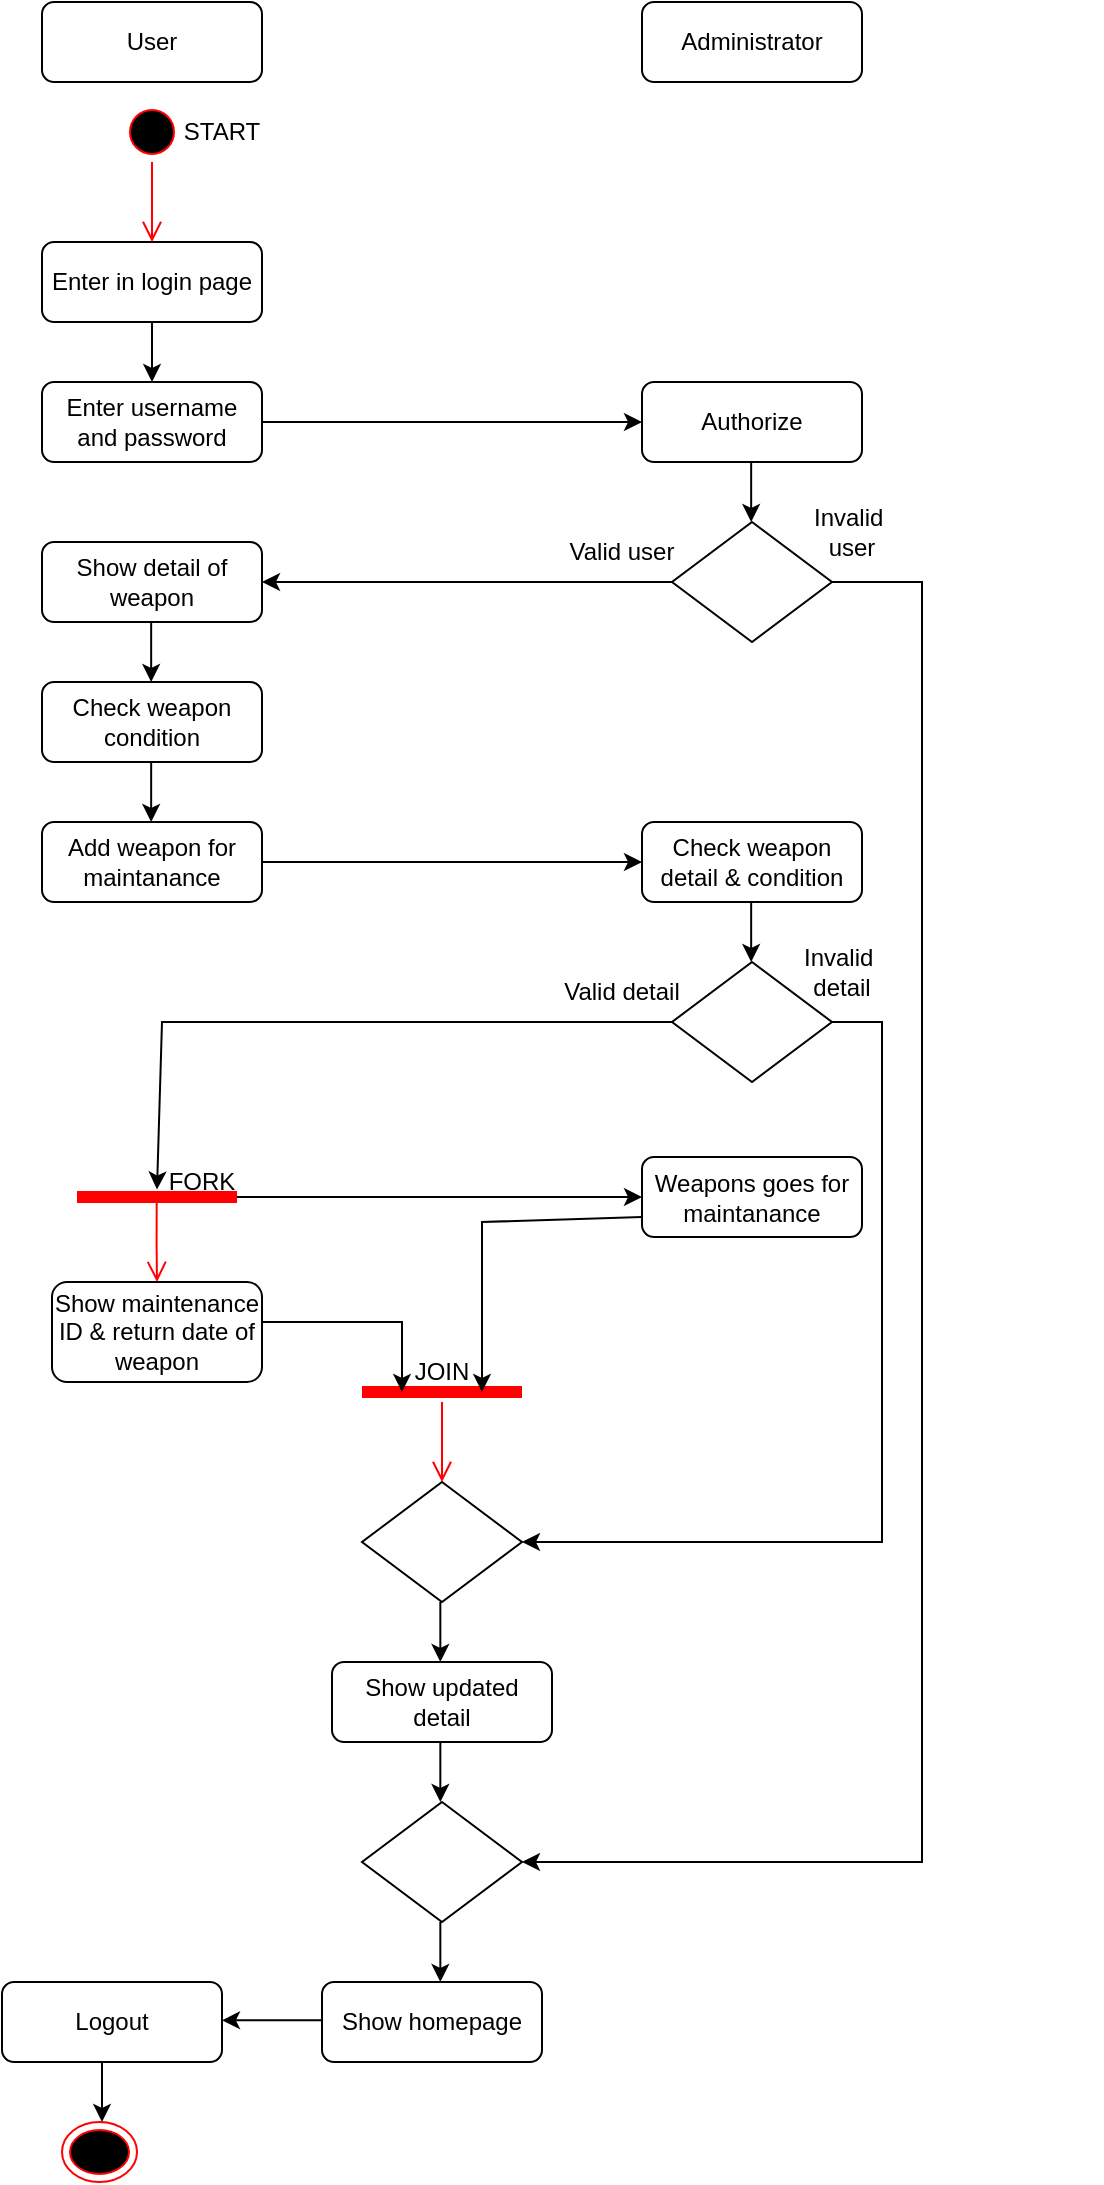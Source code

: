 <mxfile version="24.3.1" type="github">
  <diagram name="Page-1" id="hnl1fhd0iWjQp8yomvfb">
    <mxGraphModel dx="823" dy="393" grid="1" gridSize="10" guides="1" tooltips="1" connect="1" arrows="1" fold="1" page="1" pageScale="1" pageWidth="850" pageHeight="1100" math="0" shadow="0">
      <root>
        <mxCell id="0" />
        <mxCell id="1" parent="0" />
        <mxCell id="6-wbJ766hXMYdCAOirdd-1" value="User" style="rounded=1;whiteSpace=wrap;html=1;movable=1;resizable=1;rotatable=1;deletable=1;editable=1;locked=0;connectable=1;" vertex="1" parent="1">
          <mxGeometry x="140" y="40" width="110" height="40" as="geometry" />
        </mxCell>
        <mxCell id="6-wbJ766hXMYdCAOirdd-5" value="Administrator" style="rounded=1;whiteSpace=wrap;html=1;movable=1;resizable=1;rotatable=1;deletable=1;editable=1;locked=0;connectable=1;" vertex="1" parent="1">
          <mxGeometry x="440" y="40" width="110" height="40" as="geometry" />
        </mxCell>
        <mxCell id="6-wbJ766hXMYdCAOirdd-9" value="Enter in login page" style="rounded=1;whiteSpace=wrap;html=1;movable=0;resizable=0;rotatable=0;deletable=0;editable=0;locked=1;connectable=0;" vertex="1" parent="1">
          <mxGeometry x="140" y="160" width="110" height="40" as="geometry" />
        </mxCell>
        <mxCell id="6-wbJ766hXMYdCAOirdd-10" value="Enter username and password" style="rounded=1;whiteSpace=wrap;html=1;movable=1;resizable=1;rotatable=1;deletable=1;editable=1;locked=0;connectable=1;" vertex="1" parent="1">
          <mxGeometry x="140" y="230" width="110" height="40" as="geometry" />
        </mxCell>
        <mxCell id="6-wbJ766hXMYdCAOirdd-12" value="Authorize" style="rounded=1;whiteSpace=wrap;html=1;movable=1;resizable=1;rotatable=1;deletable=1;editable=1;locked=0;connectable=1;" vertex="1" parent="1">
          <mxGeometry x="440" y="230" width="110" height="40" as="geometry" />
        </mxCell>
        <mxCell id="6-wbJ766hXMYdCAOirdd-13" value="" style="endArrow=classic;html=1;rounded=0;entryX=0;entryY=0.5;entryDx=0;entryDy=0;exitX=1;exitY=0.5;exitDx=0;exitDy=0;" edge="1" parent="1" source="6-wbJ766hXMYdCAOirdd-10" target="6-wbJ766hXMYdCAOirdd-12">
          <mxGeometry width="50" height="50" relative="1" as="geometry">
            <mxPoint x="280" y="320" as="sourcePoint" />
            <mxPoint x="330" y="270" as="targetPoint" />
          </mxGeometry>
        </mxCell>
        <mxCell id="6-wbJ766hXMYdCAOirdd-14" value="" style="endArrow=classic;html=1;rounded=0;entryX=0.5;entryY=0;entryDx=0;entryDy=0;" edge="1" parent="1" target="6-wbJ766hXMYdCAOirdd-10">
          <mxGeometry width="50" height="50" relative="1" as="geometry">
            <mxPoint x="195" y="200" as="sourcePoint" />
            <mxPoint x="204.58" y="170" as="targetPoint" />
          </mxGeometry>
        </mxCell>
        <mxCell id="6-wbJ766hXMYdCAOirdd-16" value="" style="rhombus;whiteSpace=wrap;html=1;" vertex="1" parent="1">
          <mxGeometry x="455" y="300" width="80" height="60" as="geometry" />
        </mxCell>
        <mxCell id="6-wbJ766hXMYdCAOirdd-17" value="" style="endArrow=classic;html=1;rounded=0;entryX=0.5;entryY=0;entryDx=0;entryDy=0;" edge="1" parent="1">
          <mxGeometry width="50" height="50" relative="1" as="geometry">
            <mxPoint x="494.58" y="270" as="sourcePoint" />
            <mxPoint x="494.58" y="300" as="targetPoint" />
          </mxGeometry>
        </mxCell>
        <mxCell id="6-wbJ766hXMYdCAOirdd-18" value="Show detail of weapon" style="rounded=1;whiteSpace=wrap;html=1;movable=1;resizable=1;rotatable=1;deletable=1;editable=1;locked=0;connectable=1;" vertex="1" parent="1">
          <mxGeometry x="140" y="310" width="110" height="40" as="geometry" />
        </mxCell>
        <mxCell id="6-wbJ766hXMYdCAOirdd-19" value="" style="endArrow=classic;html=1;rounded=0;entryX=1;entryY=0.5;entryDx=0;entryDy=0;exitX=0;exitY=0.5;exitDx=0;exitDy=0;" edge="1" parent="1" source="6-wbJ766hXMYdCAOirdd-16" target="6-wbJ766hXMYdCAOirdd-18">
          <mxGeometry width="50" height="50" relative="1" as="geometry">
            <mxPoint x="450" y="330" as="sourcePoint" />
            <mxPoint x="340" y="370" as="targetPoint" />
          </mxGeometry>
        </mxCell>
        <mxCell id="6-wbJ766hXMYdCAOirdd-20" value="Check weapon condition" style="rounded=1;whiteSpace=wrap;html=1;movable=1;resizable=1;rotatable=1;deletable=1;editable=1;locked=0;connectable=1;" vertex="1" parent="1">
          <mxGeometry x="140" y="380" width="110" height="40" as="geometry" />
        </mxCell>
        <mxCell id="6-wbJ766hXMYdCAOirdd-21" value="" style="endArrow=classic;html=1;rounded=0;entryX=0.5;entryY=0;entryDx=0;entryDy=0;" edge="1" parent="1">
          <mxGeometry width="50" height="50" relative="1" as="geometry">
            <mxPoint x="194.58" y="350" as="sourcePoint" />
            <mxPoint x="194.58" y="380" as="targetPoint" />
          </mxGeometry>
        </mxCell>
        <mxCell id="6-wbJ766hXMYdCAOirdd-22" value="" style="endArrow=classic;html=1;rounded=0;entryX=0.5;entryY=0;entryDx=0;entryDy=0;" edge="1" parent="1">
          <mxGeometry width="50" height="50" relative="1" as="geometry">
            <mxPoint x="194.58" y="420" as="sourcePoint" />
            <mxPoint x="194.58" y="450" as="targetPoint" />
          </mxGeometry>
        </mxCell>
        <mxCell id="6-wbJ766hXMYdCAOirdd-23" value="Add weapon for maintanance" style="rounded=1;whiteSpace=wrap;html=1;movable=1;resizable=1;rotatable=1;deletable=1;editable=1;locked=0;connectable=1;" vertex="1" parent="1">
          <mxGeometry x="140" y="450" width="110" height="40" as="geometry" />
        </mxCell>
        <mxCell id="6-wbJ766hXMYdCAOirdd-24" value="Valid user" style="text;strokeColor=none;align=center;fillColor=none;html=1;verticalAlign=middle;whiteSpace=wrap;rounded=0;" vertex="1" parent="1">
          <mxGeometry x="400" y="300" width="60" height="30" as="geometry" />
        </mxCell>
        <mxCell id="6-wbJ766hXMYdCAOirdd-25" value="Invalid&amp;nbsp;&lt;br&gt;user" style="text;strokeColor=none;align=center;fillColor=none;html=1;verticalAlign=middle;whiteSpace=wrap;rounded=0;" vertex="1" parent="1">
          <mxGeometry x="420" y="290" width="250" height="30" as="geometry" />
        </mxCell>
        <mxCell id="6-wbJ766hXMYdCAOirdd-27" value="Check weapon detail &amp;amp; condition" style="rounded=1;whiteSpace=wrap;html=1;movable=1;resizable=1;rotatable=1;deletable=1;editable=1;locked=0;connectable=1;" vertex="1" parent="1">
          <mxGeometry x="440" y="450" width="110" height="40" as="geometry" />
        </mxCell>
        <mxCell id="6-wbJ766hXMYdCAOirdd-28" value="" style="endArrow=classic;html=1;rounded=0;exitX=1;exitY=0.5;exitDx=0;exitDy=0;entryX=0;entryY=0.5;entryDx=0;entryDy=0;" edge="1" parent="1" source="6-wbJ766hXMYdCAOirdd-23" target="6-wbJ766hXMYdCAOirdd-27">
          <mxGeometry width="50" height="50" relative="1" as="geometry">
            <mxPoint x="420" y="460" as="sourcePoint" />
            <mxPoint x="470" y="410" as="targetPoint" />
          </mxGeometry>
        </mxCell>
        <mxCell id="6-wbJ766hXMYdCAOirdd-29" value="" style="rhombus;whiteSpace=wrap;html=1;" vertex="1" parent="1">
          <mxGeometry x="455" y="520" width="80" height="60" as="geometry" />
        </mxCell>
        <mxCell id="6-wbJ766hXMYdCAOirdd-30" value="" style="endArrow=classic;html=1;rounded=0;entryX=0.5;entryY=0;entryDx=0;entryDy=0;" edge="1" parent="1">
          <mxGeometry width="50" height="50" relative="1" as="geometry">
            <mxPoint x="494.58" y="490" as="sourcePoint" />
            <mxPoint x="494.58" y="520" as="targetPoint" />
          </mxGeometry>
        </mxCell>
        <mxCell id="6-wbJ766hXMYdCAOirdd-31" value="" style="endArrow=classic;html=1;rounded=0;entryX=0.5;entryY=0.25;entryDx=0;entryDy=0;entryPerimeter=0;" edge="1" parent="1" target="6-wbJ766hXMYdCAOirdd-34">
          <mxGeometry width="50" height="50" relative="1" as="geometry">
            <mxPoint x="455" y="550" as="sourcePoint" />
            <mxPoint x="200" y="620" as="targetPoint" />
            <Array as="points">
              <mxPoint x="200" y="550" />
            </Array>
          </mxGeometry>
        </mxCell>
        <mxCell id="6-wbJ766hXMYdCAOirdd-32" value="Weapons goes for maintanance" style="rounded=1;whiteSpace=wrap;html=1;movable=1;resizable=1;rotatable=1;deletable=1;editable=1;locked=0;connectable=1;" vertex="1" parent="1">
          <mxGeometry x="440" y="617.5" width="110" height="40" as="geometry" />
        </mxCell>
        <mxCell id="6-wbJ766hXMYdCAOirdd-37" style="edgeStyle=orthogonalEdgeStyle;rounded=0;orthogonalLoop=1;jettySize=auto;html=1;exitX=1;exitY=0.5;exitDx=0;exitDy=0;exitPerimeter=0;entryX=0;entryY=0.5;entryDx=0;entryDy=0;" edge="1" parent="1" source="6-wbJ766hXMYdCAOirdd-34" target="6-wbJ766hXMYdCAOirdd-32">
          <mxGeometry relative="1" as="geometry" />
        </mxCell>
        <mxCell id="6-wbJ766hXMYdCAOirdd-34" value="" style="shape=line;html=1;strokeWidth=6;strokeColor=#ff0000;" vertex="1" parent="1">
          <mxGeometry x="157.5" y="630" width="80" height="15" as="geometry" />
        </mxCell>
        <mxCell id="6-wbJ766hXMYdCAOirdd-35" value="" style="edgeStyle=orthogonalEdgeStyle;html=1;verticalAlign=bottom;endArrow=open;endSize=8;strokeColor=#ff0000;rounded=0;entryX=0.5;entryY=0;entryDx=0;entryDy=0;exitX=0.498;exitY=0.544;exitDx=0;exitDy=0;exitPerimeter=0;" edge="1" source="6-wbJ766hXMYdCAOirdd-34" parent="1" target="6-wbJ766hXMYdCAOirdd-38">
          <mxGeometry relative="1" as="geometry">
            <mxPoint x="200" y="680" as="targetPoint" />
          </mxGeometry>
        </mxCell>
        <mxCell id="6-wbJ766hXMYdCAOirdd-38" value="Show maintenance ID &amp;amp; return date of weapon" style="rounded=1;whiteSpace=wrap;html=1;movable=1;resizable=1;rotatable=1;deletable=1;editable=1;locked=0;connectable=1;" vertex="1" parent="1">
          <mxGeometry x="145" y="680" width="105" height="50" as="geometry" />
        </mxCell>
        <mxCell id="6-wbJ766hXMYdCAOirdd-39" value="" style="shape=line;html=1;strokeWidth=6;strokeColor=#ff0000;" vertex="1" parent="1">
          <mxGeometry x="300" y="730" width="80" height="10" as="geometry" />
        </mxCell>
        <mxCell id="6-wbJ766hXMYdCAOirdd-40" value="" style="edgeStyle=orthogonalEdgeStyle;html=1;verticalAlign=bottom;endArrow=open;endSize=8;strokeColor=#ff0000;rounded=0;" edge="1" source="6-wbJ766hXMYdCAOirdd-39" parent="1">
          <mxGeometry relative="1" as="geometry">
            <mxPoint x="340" y="780" as="targetPoint" />
            <Array as="points" />
          </mxGeometry>
        </mxCell>
        <mxCell id="6-wbJ766hXMYdCAOirdd-41" value="" style="endArrow=classic;html=1;rounded=0;entryX=0.25;entryY=0.5;entryDx=0;entryDy=0;entryPerimeter=0;" edge="1" parent="1" target="6-wbJ766hXMYdCAOirdd-39">
          <mxGeometry width="50" height="50" relative="1" as="geometry">
            <mxPoint x="250" y="700" as="sourcePoint" />
            <mxPoint x="350" y="690" as="targetPoint" />
            <Array as="points">
              <mxPoint x="320" y="700" />
            </Array>
          </mxGeometry>
        </mxCell>
        <mxCell id="6-wbJ766hXMYdCAOirdd-42" value="" style="endArrow=classic;html=1;rounded=0;entryX=0.75;entryY=0.5;entryDx=0;entryDy=0;entryPerimeter=0;exitX=0;exitY=0.75;exitDx=0;exitDy=0;" edge="1" parent="1" source="6-wbJ766hXMYdCAOirdd-32" target="6-wbJ766hXMYdCAOirdd-39">
          <mxGeometry width="50" height="50" relative="1" as="geometry">
            <mxPoint x="440" y="645" as="sourcePoint" />
            <mxPoint x="490" y="595" as="targetPoint" />
            <Array as="points">
              <mxPoint x="360" y="650" />
            </Array>
          </mxGeometry>
        </mxCell>
        <mxCell id="6-wbJ766hXMYdCAOirdd-43" value="" style="endArrow=classic;html=1;rounded=0;entryX=1;entryY=0.5;entryDx=0;entryDy=0;" edge="1" parent="1" target="6-wbJ766hXMYdCAOirdd-44">
          <mxGeometry width="50" height="50" relative="1" as="geometry">
            <mxPoint x="535" y="550" as="sourcePoint" />
            <mxPoint x="560" y="810" as="targetPoint" />
            <Array as="points">
              <mxPoint x="560" y="550" />
              <mxPoint x="560" y="810" />
            </Array>
          </mxGeometry>
        </mxCell>
        <mxCell id="6-wbJ766hXMYdCAOirdd-44" value="" style="rhombus;whiteSpace=wrap;html=1;" vertex="1" parent="1">
          <mxGeometry x="300" y="780" width="80" height="60" as="geometry" />
        </mxCell>
        <mxCell id="6-wbJ766hXMYdCAOirdd-45" value="Show updated detail" style="rounded=1;whiteSpace=wrap;html=1;movable=1;resizable=1;rotatable=1;deletable=1;editable=1;locked=0;connectable=1;" vertex="1" parent="1">
          <mxGeometry x="285" y="870" width="110" height="40" as="geometry" />
        </mxCell>
        <mxCell id="6-wbJ766hXMYdCAOirdd-46" value="" style="endArrow=classic;html=1;rounded=0;entryX=1;entryY=0.5;entryDx=0;entryDy=0;" edge="1" parent="1" target="6-wbJ766hXMYdCAOirdd-48">
          <mxGeometry width="50" height="50" relative="1" as="geometry">
            <mxPoint x="535" y="330" as="sourcePoint" />
            <mxPoint x="520" y="810" as="targetPoint" />
            <Array as="points">
              <mxPoint x="580" y="330" />
              <mxPoint x="580" y="970" />
            </Array>
          </mxGeometry>
        </mxCell>
        <mxCell id="6-wbJ766hXMYdCAOirdd-47" value="" style="endArrow=classic;html=1;rounded=0;entryX=0.5;entryY=0;entryDx=0;entryDy=0;" edge="1" parent="1">
          <mxGeometry width="50" height="50" relative="1" as="geometry">
            <mxPoint x="339.17" y="840" as="sourcePoint" />
            <mxPoint x="339.17" y="870" as="targetPoint" />
          </mxGeometry>
        </mxCell>
        <mxCell id="6-wbJ766hXMYdCAOirdd-48" value="" style="rhombus;whiteSpace=wrap;html=1;" vertex="1" parent="1">
          <mxGeometry x="300" y="940" width="80" height="60" as="geometry" />
        </mxCell>
        <mxCell id="6-wbJ766hXMYdCAOirdd-49" value="" style="endArrow=classic;html=1;rounded=0;entryX=0.5;entryY=0;entryDx=0;entryDy=0;" edge="1" parent="1">
          <mxGeometry width="50" height="50" relative="1" as="geometry">
            <mxPoint x="339.17" y="910" as="sourcePoint" />
            <mxPoint x="339.17" y="940" as="targetPoint" />
          </mxGeometry>
        </mxCell>
        <mxCell id="6-wbJ766hXMYdCAOirdd-50" value="Show homepage" style="rounded=1;whiteSpace=wrap;html=1;movable=1;resizable=1;rotatable=1;deletable=1;editable=1;locked=0;connectable=1;" vertex="1" parent="1">
          <mxGeometry x="280" y="1030" width="110" height="40" as="geometry" />
        </mxCell>
        <mxCell id="6-wbJ766hXMYdCAOirdd-51" value="" style="endArrow=classic;html=1;rounded=0;" edge="1" parent="1">
          <mxGeometry width="50" height="50" relative="1" as="geometry">
            <mxPoint x="280" y="1049.17" as="sourcePoint" />
            <mxPoint x="230" y="1049.17" as="targetPoint" />
            <Array as="points" />
          </mxGeometry>
        </mxCell>
        <mxCell id="6-wbJ766hXMYdCAOirdd-52" value="" style="endArrow=classic;html=1;rounded=0;entryX=0.5;entryY=0;entryDx=0;entryDy=0;" edge="1" parent="1">
          <mxGeometry width="50" height="50" relative="1" as="geometry">
            <mxPoint x="339.17" y="1000" as="sourcePoint" />
            <mxPoint x="339.17" y="1030" as="targetPoint" />
          </mxGeometry>
        </mxCell>
        <mxCell id="6-wbJ766hXMYdCAOirdd-53" value="" style="ellipse;html=1;shape=startState;fillColor=#000000;strokeColor=#ff0000;" vertex="1" parent="1">
          <mxGeometry x="180" y="90" width="30" height="30" as="geometry" />
        </mxCell>
        <mxCell id="6-wbJ766hXMYdCAOirdd-54" value="" style="edgeStyle=orthogonalEdgeStyle;html=1;verticalAlign=bottom;endArrow=open;endSize=8;strokeColor=#ff0000;rounded=0;" edge="1" source="6-wbJ766hXMYdCAOirdd-53" parent="1">
          <mxGeometry relative="1" as="geometry">
            <mxPoint x="195" y="160" as="targetPoint" />
          </mxGeometry>
        </mxCell>
        <mxCell id="6-wbJ766hXMYdCAOirdd-56" value="START" style="text;strokeColor=none;align=center;fillColor=none;html=1;verticalAlign=middle;whiteSpace=wrap;rounded=0;" vertex="1" parent="1">
          <mxGeometry x="200" y="90" width="60" height="30" as="geometry" />
        </mxCell>
        <mxCell id="6-wbJ766hXMYdCAOirdd-57" value="JOIN" style="text;strokeColor=none;align=center;fillColor=none;html=1;verticalAlign=middle;whiteSpace=wrap;rounded=0;" vertex="1" parent="1">
          <mxGeometry x="310" y="710" width="60" height="30" as="geometry" />
        </mxCell>
        <mxCell id="6-wbJ766hXMYdCAOirdd-59" value="FORK" style="text;strokeColor=none;align=center;fillColor=none;html=1;verticalAlign=middle;whiteSpace=wrap;rounded=0;" vertex="1" parent="1">
          <mxGeometry x="190" y="615" width="60" height="30" as="geometry" />
        </mxCell>
        <mxCell id="6-wbJ766hXMYdCAOirdd-60" value="Logout" style="rounded=1;whiteSpace=wrap;html=1;movable=1;resizable=1;rotatable=1;deletable=1;editable=1;locked=0;connectable=1;" vertex="1" parent="1">
          <mxGeometry x="120" y="1030" width="110" height="40" as="geometry" />
        </mxCell>
        <mxCell id="6-wbJ766hXMYdCAOirdd-61" value="" style="ellipse;html=1;shape=endState;fillColor=#000000;strokeColor=#ff0000;" vertex="1" parent="1">
          <mxGeometry x="150" y="1100" width="37.5" height="30" as="geometry" />
        </mxCell>
        <mxCell id="6-wbJ766hXMYdCAOirdd-65" value="" style="endArrow=classic;html=1;rounded=0;entryX=0.5;entryY=0;entryDx=0;entryDy=0;" edge="1" parent="1">
          <mxGeometry width="50" height="50" relative="1" as="geometry">
            <mxPoint x="170.0" y="1070" as="sourcePoint" />
            <mxPoint x="170.0" y="1100" as="targetPoint" />
          </mxGeometry>
        </mxCell>
        <mxCell id="6-wbJ766hXMYdCAOirdd-69" value="Valid detail" style="text;strokeColor=none;align=center;fillColor=none;html=1;verticalAlign=middle;whiteSpace=wrap;rounded=0;" vertex="1" parent="1">
          <mxGeometry x="400" y="520" width="60" height="30" as="geometry" />
        </mxCell>
        <mxCell id="6-wbJ766hXMYdCAOirdd-70" value="Invalid&amp;nbsp;&lt;br&gt;detail" style="text;strokeColor=none;align=center;fillColor=none;html=1;verticalAlign=middle;whiteSpace=wrap;rounded=0;" vertex="1" parent="1">
          <mxGeometry x="510" y="510" width="60" height="30" as="geometry" />
        </mxCell>
      </root>
    </mxGraphModel>
  </diagram>
</mxfile>
